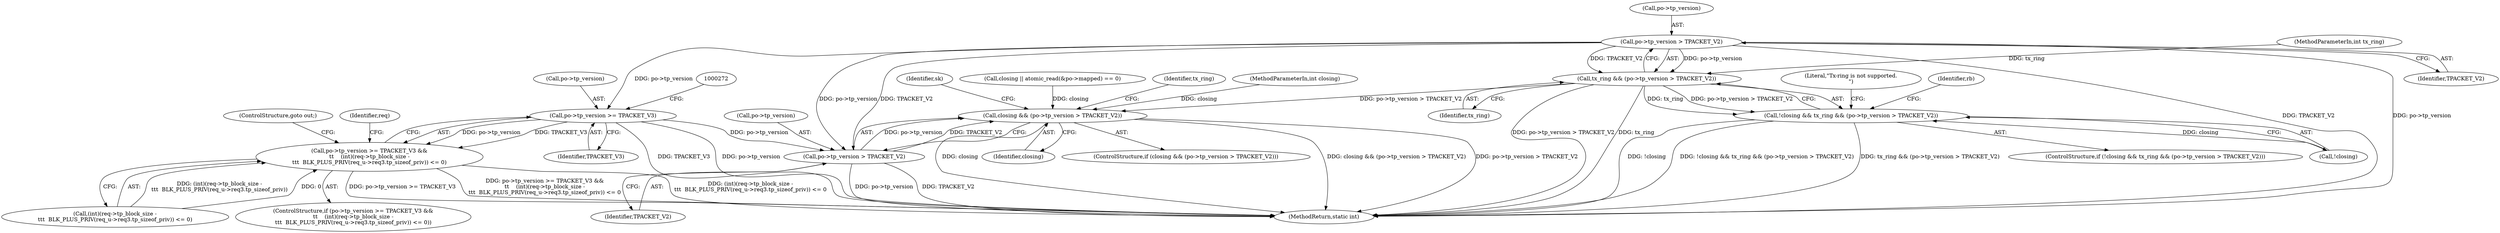digraph "0_linux_84ac7260236a49c79eede91617700174c2c19b0c@pointer" {
"1000148" [label="(Call,po->tp_version > TPACKET_V2)"];
"1000146" [label="(Call,tx_ring && (po->tp_version > TPACKET_V2))"];
"1000143" [label="(Call,!closing && tx_ring && (po->tp_version > TPACKET_V2))"];
"1000560" [label="(Call,closing && (po->tp_version > TPACKET_V2))"];
"1000265" [label="(Call,po->tp_version >= TPACKET_V3)"];
"1000264" [label="(Call,po->tp_version >= TPACKET_V3 &&\n\t\t    (int)(req->tp_block_size -\n\t\t\t  BLK_PLUS_PRIV(req_u->req3.tp_sizeof_priv)) <= 0)"];
"1000562" [label="(Call,po->tp_version > TPACKET_V2)"];
"1000562" [label="(Call,po->tp_version > TPACKET_V2)"];
"1000559" [label="(ControlStructure,if (closing && (po->tp_version > TPACKET_V2)))"];
"1000570" [label="(Identifier,tx_ring)"];
"1000143" [label="(Call,!closing && tx_ring && (po->tp_version > TPACKET_V2))"];
"1000270" [label="(Call,(int)(req->tp_block_size -\n\t\t\t  BLK_PLUS_PRIV(req_u->req3.tp_sizeof_priv)) <= 0)"];
"1000155" [label="(Literal,\"Tx-ring is not supported.\n\")"];
"1000284" [label="(ControlStructure,goto out;)"];
"1000111" [label="(MethodParameterIn,int tx_ring)"];
"1000110" [label="(MethodParameterIn,int closing)"];
"1000142" [label="(ControlStructure,if (!closing && tx_ring && (po->tp_version > TPACKET_V2)))"];
"1000148" [label="(Call,po->tp_version > TPACKET_V2)"];
"1000147" [label="(Identifier,tx_ring)"];
"1000575" [label="(Identifier,sk)"];
"1000289" [label="(Identifier,req)"];
"1000561" [label="(Identifier,closing)"];
"1000264" [label="(Call,po->tp_version >= TPACKET_V3 &&\n\t\t    (int)(req->tp_block_size -\n\t\t\t  BLK_PLUS_PRIV(req_u->req3.tp_sizeof_priv)) <= 0)"];
"1000146" [label="(Call,tx_ring && (po->tp_version > TPACKET_V2))"];
"1000266" [label="(Call,po->tp_version)"];
"1000560" [label="(Call,closing && (po->tp_version > TPACKET_V2))"];
"1000265" [label="(Call,po->tp_version >= TPACKET_V3)"];
"1000563" [label="(Call,po->tp_version)"];
"1000587" [label="(MethodReturn,static int)"];
"1000149" [label="(Call,po->tp_version)"];
"1000269" [label="(Identifier,TPACKET_V3)"];
"1000263" [label="(ControlStructure,if (po->tp_version >= TPACKET_V3 &&\n\t\t    (int)(req->tp_block_size -\n\t\t\t  BLK_PLUS_PRIV(req_u->req3.tp_sizeof_priv)) <= 0))"];
"1000152" [label="(Identifier,TPACKET_V2)"];
"1000566" [label="(Identifier,TPACKET_V2)"];
"1000158" [label="(Identifier,rb)"];
"1000435" [label="(Call,closing || atomic_read(&po->mapped) == 0)"];
"1000144" [label="(Call,!closing)"];
"1000148" -> "1000146"  [label="AST: "];
"1000148" -> "1000152"  [label="CFG: "];
"1000149" -> "1000148"  [label="AST: "];
"1000152" -> "1000148"  [label="AST: "];
"1000146" -> "1000148"  [label="CFG: "];
"1000148" -> "1000587"  [label="DDG: TPACKET_V2"];
"1000148" -> "1000587"  [label="DDG: po->tp_version"];
"1000148" -> "1000146"  [label="DDG: po->tp_version"];
"1000148" -> "1000146"  [label="DDG: TPACKET_V2"];
"1000148" -> "1000265"  [label="DDG: po->tp_version"];
"1000148" -> "1000562"  [label="DDG: po->tp_version"];
"1000148" -> "1000562"  [label="DDG: TPACKET_V2"];
"1000146" -> "1000143"  [label="AST: "];
"1000146" -> "1000147"  [label="CFG: "];
"1000147" -> "1000146"  [label="AST: "];
"1000143" -> "1000146"  [label="CFG: "];
"1000146" -> "1000587"  [label="DDG: po->tp_version > TPACKET_V2"];
"1000146" -> "1000587"  [label="DDG: tx_ring"];
"1000146" -> "1000143"  [label="DDG: tx_ring"];
"1000146" -> "1000143"  [label="DDG: po->tp_version > TPACKET_V2"];
"1000111" -> "1000146"  [label="DDG: tx_ring"];
"1000146" -> "1000560"  [label="DDG: po->tp_version > TPACKET_V2"];
"1000143" -> "1000142"  [label="AST: "];
"1000143" -> "1000144"  [label="CFG: "];
"1000144" -> "1000143"  [label="AST: "];
"1000155" -> "1000143"  [label="CFG: "];
"1000158" -> "1000143"  [label="CFG: "];
"1000143" -> "1000587"  [label="DDG: !closing"];
"1000143" -> "1000587"  [label="DDG: !closing && tx_ring && (po->tp_version > TPACKET_V2)"];
"1000143" -> "1000587"  [label="DDG: tx_ring && (po->tp_version > TPACKET_V2)"];
"1000144" -> "1000143"  [label="DDG: closing"];
"1000560" -> "1000559"  [label="AST: "];
"1000560" -> "1000561"  [label="CFG: "];
"1000560" -> "1000562"  [label="CFG: "];
"1000561" -> "1000560"  [label="AST: "];
"1000562" -> "1000560"  [label="AST: "];
"1000570" -> "1000560"  [label="CFG: "];
"1000575" -> "1000560"  [label="CFG: "];
"1000560" -> "1000587"  [label="DDG: closing && (po->tp_version > TPACKET_V2)"];
"1000560" -> "1000587"  [label="DDG: po->tp_version > TPACKET_V2"];
"1000560" -> "1000587"  [label="DDG: closing"];
"1000435" -> "1000560"  [label="DDG: closing"];
"1000110" -> "1000560"  [label="DDG: closing"];
"1000562" -> "1000560"  [label="DDG: po->tp_version"];
"1000562" -> "1000560"  [label="DDG: TPACKET_V2"];
"1000265" -> "1000264"  [label="AST: "];
"1000265" -> "1000269"  [label="CFG: "];
"1000266" -> "1000265"  [label="AST: "];
"1000269" -> "1000265"  [label="AST: "];
"1000272" -> "1000265"  [label="CFG: "];
"1000264" -> "1000265"  [label="CFG: "];
"1000265" -> "1000587"  [label="DDG: TPACKET_V3"];
"1000265" -> "1000587"  [label="DDG: po->tp_version"];
"1000265" -> "1000264"  [label="DDG: po->tp_version"];
"1000265" -> "1000264"  [label="DDG: TPACKET_V3"];
"1000265" -> "1000562"  [label="DDG: po->tp_version"];
"1000264" -> "1000263"  [label="AST: "];
"1000264" -> "1000270"  [label="CFG: "];
"1000270" -> "1000264"  [label="AST: "];
"1000284" -> "1000264"  [label="CFG: "];
"1000289" -> "1000264"  [label="CFG: "];
"1000264" -> "1000587"  [label="DDG: po->tp_version >= TPACKET_V3"];
"1000264" -> "1000587"  [label="DDG: po->tp_version >= TPACKET_V3 &&\n\t\t    (int)(req->tp_block_size -\n\t\t\t  BLK_PLUS_PRIV(req_u->req3.tp_sizeof_priv)) <= 0"];
"1000264" -> "1000587"  [label="DDG: (int)(req->tp_block_size -\n\t\t\t  BLK_PLUS_PRIV(req_u->req3.tp_sizeof_priv)) <= 0"];
"1000270" -> "1000264"  [label="DDG: (int)(req->tp_block_size -\n\t\t\t  BLK_PLUS_PRIV(req_u->req3.tp_sizeof_priv))"];
"1000270" -> "1000264"  [label="DDG: 0"];
"1000562" -> "1000566"  [label="CFG: "];
"1000563" -> "1000562"  [label="AST: "];
"1000566" -> "1000562"  [label="AST: "];
"1000562" -> "1000587"  [label="DDG: po->tp_version"];
"1000562" -> "1000587"  [label="DDG: TPACKET_V2"];
}
